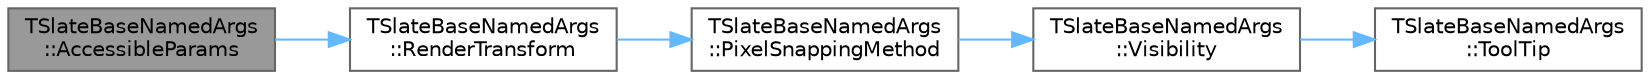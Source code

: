 digraph "TSlateBaseNamedArgs::AccessibleParams"
{
 // INTERACTIVE_SVG=YES
 // LATEX_PDF_SIZE
  bgcolor="transparent";
  edge [fontname=Helvetica,fontsize=10,labelfontname=Helvetica,labelfontsize=10];
  node [fontname=Helvetica,fontsize=10,shape=box,height=0.2,width=0.4];
  rankdir="LR";
  Node1 [id="Node000001",label="TSlateBaseNamedArgs\l::AccessibleParams",height=0.2,width=0.4,color="gray40", fillcolor="grey60", style="filled", fontcolor="black",tooltip=" "];
  Node1 -> Node2 [id="edge1_Node000001_Node000002",color="steelblue1",style="solid",tooltip=" "];
  Node2 [id="Node000002",label="TSlateBaseNamedArgs\l::RenderTransform",height=0.2,width=0.4,color="grey40", fillcolor="white", style="filled",URL="$d1/d69/structTSlateBaseNamedArgs.html#a550115a1c436ea950e513fff56920c4f",tooltip=" "];
  Node2 -> Node3 [id="edge2_Node000002_Node000003",color="steelblue1",style="solid",tooltip=" "];
  Node3 [id="Node000003",label="TSlateBaseNamedArgs\l::PixelSnappingMethod",height=0.2,width=0.4,color="grey40", fillcolor="white", style="filled",URL="$d1/d69/structTSlateBaseNamedArgs.html#af6f22b832ddab25f7059d9cfac5d4cd1",tooltip=" "];
  Node3 -> Node4 [id="edge3_Node000003_Node000004",color="steelblue1",style="solid",tooltip=" "];
  Node4 [id="Node000004",label="TSlateBaseNamedArgs\l::Visibility",height=0.2,width=0.4,color="grey40", fillcolor="white", style="filled",URL="$d1/d69/structTSlateBaseNamedArgs.html#abf7f165d7b674a28d3da6bf133208351",tooltip=" "];
  Node4 -> Node5 [id="edge4_Node000004_Node000005",color="steelblue1",style="solid",tooltip=" "];
  Node5 [id="Node000005",label="TSlateBaseNamedArgs\l::ToolTip",height=0.2,width=0.4,color="grey40", fillcolor="white", style="filled",URL="$d1/d69/structTSlateBaseNamedArgs.html#a58f2486292c37dcef40d259e1ce862dd",tooltip=" "];
}
